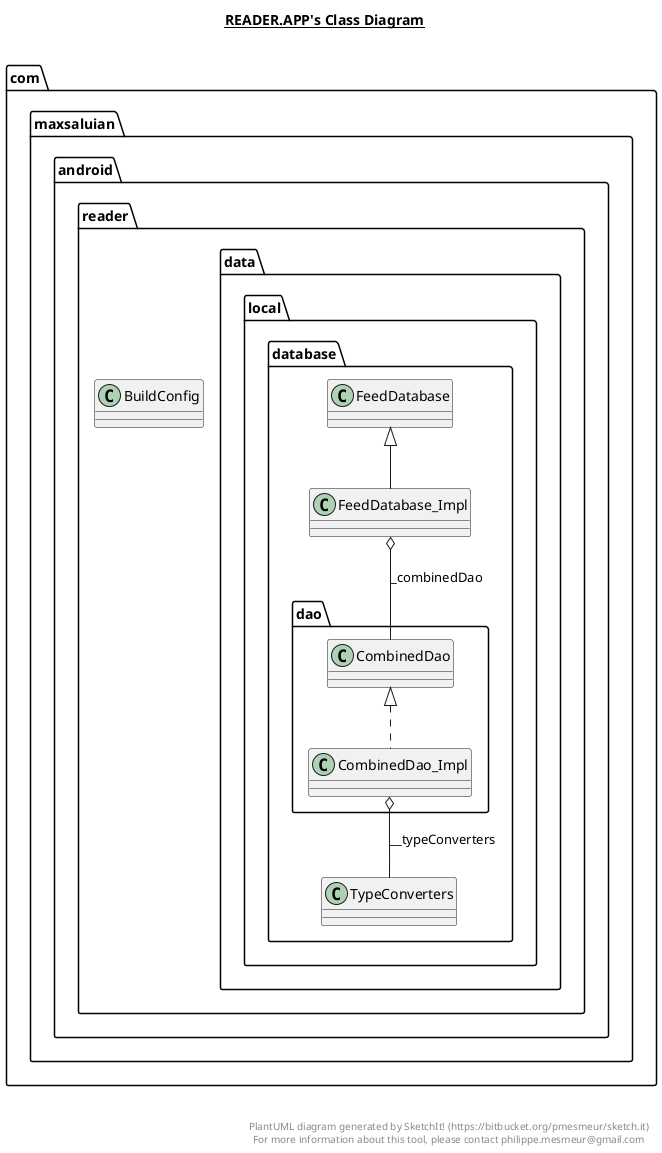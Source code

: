 @startuml

title __READER.APP's Class Diagram__\n

  namespace com.maxsaluian.android.reader {
    class com.maxsaluian.android.reader.BuildConfig {
    }
  }
  

  namespace com.maxsaluian.android.reader {
    namespace data.local.database {
      class com.maxsaluian.android.reader.data.local.database.FeedDatabase_Impl {
      }
    }
  }
  

  namespace com.maxsaluian.android.reader {
    namespace data.local.database {
      namespace dao {
        class com.maxsaluian.android.reader.data.local.database.dao.CombinedDao_Impl {
        }
      }
    }
  }
  

  com.maxsaluian.android.reader.data.local.database.FeedDatabase_Impl -up-|> com.maxsaluian.android.reader.data.local.database.FeedDatabase
  com.maxsaluian.android.reader.data.local.database.FeedDatabase_Impl o-- com.maxsaluian.android.reader.data.local.database.dao.CombinedDao : _combinedDao
  com.maxsaluian.android.reader.data.local.database.dao.CombinedDao_Impl .up.|> com.maxsaluian.android.reader.data.local.database.dao.CombinedDao
  com.maxsaluian.android.reader.data.local.database.dao.CombinedDao_Impl o-- com.maxsaluian.android.reader.data.local.database.TypeConverters : __typeConverters


right footer


PlantUML diagram generated by SketchIt! (https://bitbucket.org/pmesmeur/sketch.it)
For more information about this tool, please contact philippe.mesmeur@gmail.com
endfooter

@enduml
